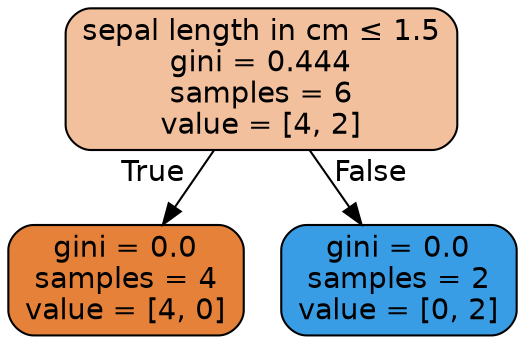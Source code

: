 digraph Tree {
node [shape=box, style="filled, rounded", color="black", fontname="helvetica"] ;
edge [fontname="helvetica"] ;
0 [label=<sepal length in cm &le; 1.5<br/>gini = 0.444<br/>samples = 6<br/>value = [4, 2]>, fillcolor="#f2c09c"] ;
1 [label=<gini = 0.0<br/>samples = 4<br/>value = [4, 0]>, fillcolor="#e58139"] ;
0 -> 1 [labeldistance=2.5, labelangle=45, headlabel="True"] ;
2 [label=<gini = 0.0<br/>samples = 2<br/>value = [0, 2]>, fillcolor="#399de5"] ;
0 -> 2 [labeldistance=2.5, labelangle=-45, headlabel="False"] ;
}